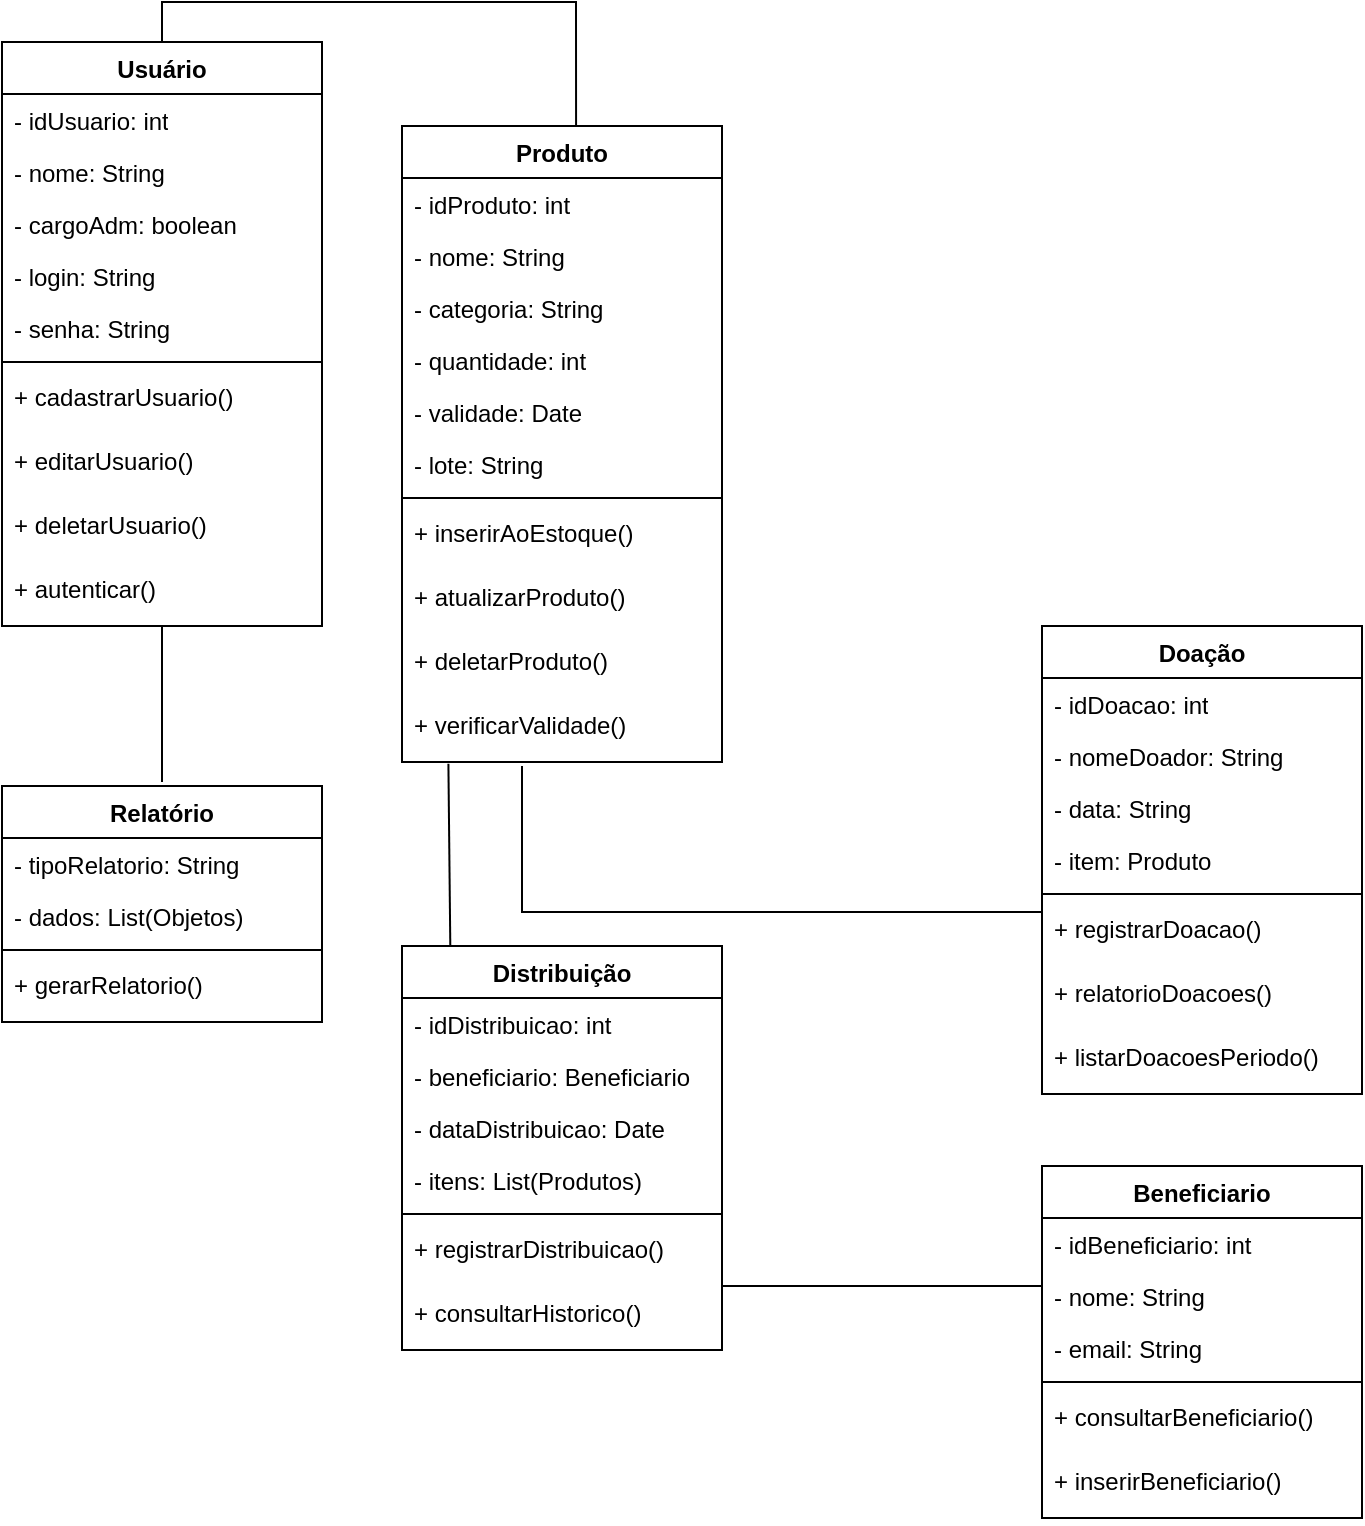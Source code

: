 <mxfile version="26.0.4">
  <diagram id="C5RBs43oDa-KdzZeNtuy" name="Page-1">
    <mxGraphModel dx="880" dy="444" grid="1" gridSize="10" guides="1" tooltips="1" connect="1" arrows="1" fold="1" page="1" pageScale="1" pageWidth="827" pageHeight="1169" math="0" shadow="0">
      <root>
        <mxCell id="WIyWlLk6GJQsqaUBKTNV-0" />
        <mxCell id="WIyWlLk6GJQsqaUBKTNV-1" parent="WIyWlLk6GJQsqaUBKTNV-0" />
        <mxCell id="WTYtpzg1ktELfPWY72pb-0" value="Produto" style="swimlane;fontStyle=1;align=center;verticalAlign=top;childLayout=stackLayout;horizontal=1;startSize=26;horizontalStack=0;resizeParent=1;resizeParentMax=0;resizeLast=0;collapsible=1;marginBottom=0;whiteSpace=wrap;html=1;" parent="WIyWlLk6GJQsqaUBKTNV-1" vertex="1">
          <mxGeometry x="294" y="102" width="160" height="318" as="geometry" />
        </mxCell>
        <mxCell id="WTYtpzg1ktELfPWY72pb-1" value="- idProduto: int" style="text;strokeColor=none;fillColor=none;align=left;verticalAlign=top;spacingLeft=4;spacingRight=4;overflow=hidden;rotatable=0;points=[[0,0.5],[1,0.5]];portConstraint=eastwest;whiteSpace=wrap;html=1;" parent="WTYtpzg1ktELfPWY72pb-0" vertex="1">
          <mxGeometry y="26" width="160" height="26" as="geometry" />
        </mxCell>
        <mxCell id="WTYtpzg1ktELfPWY72pb-11" value="- nome: String" style="text;strokeColor=none;fillColor=none;align=left;verticalAlign=top;spacingLeft=4;spacingRight=4;overflow=hidden;rotatable=0;points=[[0,0.5],[1,0.5]];portConstraint=eastwest;whiteSpace=wrap;html=1;" parent="WTYtpzg1ktELfPWY72pb-0" vertex="1">
          <mxGeometry y="52" width="160" height="26" as="geometry" />
        </mxCell>
        <mxCell id="WTYtpzg1ktELfPWY72pb-12" value="- categoria: String" style="text;strokeColor=none;fillColor=none;align=left;verticalAlign=top;spacingLeft=4;spacingRight=4;overflow=hidden;rotatable=0;points=[[0,0.5],[1,0.5]];portConstraint=eastwest;whiteSpace=wrap;html=1;" parent="WTYtpzg1ktELfPWY72pb-0" vertex="1">
          <mxGeometry y="78" width="160" height="26" as="geometry" />
        </mxCell>
        <mxCell id="WTYtpzg1ktELfPWY72pb-13" value="- quantidade: int" style="text;strokeColor=none;fillColor=none;align=left;verticalAlign=top;spacingLeft=4;spacingRight=4;overflow=hidden;rotatable=0;points=[[0,0.5],[1,0.5]];portConstraint=eastwest;whiteSpace=wrap;html=1;" parent="WTYtpzg1ktELfPWY72pb-0" vertex="1">
          <mxGeometry y="104" width="160" height="26" as="geometry" />
        </mxCell>
        <mxCell id="WTYtpzg1ktELfPWY72pb-14" value="- validade: Date" style="text;strokeColor=none;fillColor=none;align=left;verticalAlign=top;spacingLeft=4;spacingRight=4;overflow=hidden;rotatable=0;points=[[0,0.5],[1,0.5]];portConstraint=eastwest;whiteSpace=wrap;html=1;" parent="WTYtpzg1ktELfPWY72pb-0" vertex="1">
          <mxGeometry y="130" width="160" height="26" as="geometry" />
        </mxCell>
        <mxCell id="WTYtpzg1ktELfPWY72pb-15" value="- lote: String" style="text;strokeColor=none;fillColor=none;align=left;verticalAlign=top;spacingLeft=4;spacingRight=4;overflow=hidden;rotatable=0;points=[[0,0.5],[1,0.5]];portConstraint=eastwest;whiteSpace=wrap;html=1;" parent="WTYtpzg1ktELfPWY72pb-0" vertex="1">
          <mxGeometry y="156" width="160" height="26" as="geometry" />
        </mxCell>
        <mxCell id="WTYtpzg1ktELfPWY72pb-2" value="" style="line;strokeWidth=1;fillColor=none;align=left;verticalAlign=middle;spacingTop=-1;spacingLeft=3;spacingRight=3;rotatable=0;labelPosition=right;points=[];portConstraint=eastwest;strokeColor=inherit;" parent="WTYtpzg1ktELfPWY72pb-0" vertex="1">
          <mxGeometry y="182" width="160" height="8" as="geometry" />
        </mxCell>
        <mxCell id="WTYtpzg1ktELfPWY72pb-3" value="+ inserirAoEstoque()" style="text;strokeColor=none;fillColor=none;align=left;verticalAlign=top;spacingLeft=4;spacingRight=4;overflow=hidden;rotatable=0;points=[[0,0.5],[1,0.5]];portConstraint=eastwest;whiteSpace=wrap;html=1;" parent="WTYtpzg1ktELfPWY72pb-0" vertex="1">
          <mxGeometry y="190" width="160" height="32" as="geometry" />
        </mxCell>
        <mxCell id="WTYtpzg1ktELfPWY72pb-17" value="+ atualizarProduto()" style="text;strokeColor=none;fillColor=none;align=left;verticalAlign=top;spacingLeft=4;spacingRight=4;overflow=hidden;rotatable=0;points=[[0,0.5],[1,0.5]];portConstraint=eastwest;whiteSpace=wrap;html=1;" parent="WTYtpzg1ktELfPWY72pb-0" vertex="1">
          <mxGeometry y="222" width="160" height="32" as="geometry" />
        </mxCell>
        <mxCell id="WTYtpzg1ktELfPWY72pb-18" value="+ deletarProduto()" style="text;strokeColor=none;fillColor=none;align=left;verticalAlign=top;spacingLeft=4;spacingRight=4;overflow=hidden;rotatable=0;points=[[0,0.5],[1,0.5]];portConstraint=eastwest;whiteSpace=wrap;html=1;" parent="WTYtpzg1ktELfPWY72pb-0" vertex="1">
          <mxGeometry y="254" width="160" height="32" as="geometry" />
        </mxCell>
        <mxCell id="WTYtpzg1ktELfPWY72pb-20" value="+ verificarValidade()" style="text;strokeColor=none;fillColor=none;align=left;verticalAlign=top;spacingLeft=4;spacingRight=4;overflow=hidden;rotatable=0;points=[[0,0.5],[1,0.5]];portConstraint=eastwest;whiteSpace=wrap;html=1;" parent="WTYtpzg1ktELfPWY72pb-0" vertex="1">
          <mxGeometry y="286" width="160" height="32" as="geometry" />
        </mxCell>
        <mxCell id="WTYtpzg1ktELfPWY72pb-34" value="Doação" style="swimlane;fontStyle=1;align=center;verticalAlign=top;childLayout=stackLayout;horizontal=1;startSize=26;horizontalStack=0;resizeParent=1;resizeParentMax=0;resizeLast=0;collapsible=1;marginBottom=0;whiteSpace=wrap;html=1;" parent="WIyWlLk6GJQsqaUBKTNV-1" vertex="1">
          <mxGeometry x="614" y="352" width="160" height="234" as="geometry" />
        </mxCell>
        <mxCell id="WTYtpzg1ktELfPWY72pb-35" value="- idDoacao: int" style="text;strokeColor=none;fillColor=none;align=left;verticalAlign=top;spacingLeft=4;spacingRight=4;overflow=hidden;rotatable=0;points=[[0,0.5],[1,0.5]];portConstraint=eastwest;whiteSpace=wrap;html=1;" parent="WTYtpzg1ktELfPWY72pb-34" vertex="1">
          <mxGeometry y="26" width="160" height="26" as="geometry" />
        </mxCell>
        <mxCell id="WTYtpzg1ktELfPWY72pb-36" value="- nomeDoador: String" style="text;strokeColor=none;fillColor=none;align=left;verticalAlign=top;spacingLeft=4;spacingRight=4;overflow=hidden;rotatable=0;points=[[0,0.5],[1,0.5]];portConstraint=eastwest;whiteSpace=wrap;html=1;" parent="WTYtpzg1ktELfPWY72pb-34" vertex="1">
          <mxGeometry y="52" width="160" height="26" as="geometry" />
        </mxCell>
        <mxCell id="WTYtpzg1ktELfPWY72pb-37" value="- data: String" style="text;strokeColor=none;fillColor=none;align=left;verticalAlign=top;spacingLeft=4;spacingRight=4;overflow=hidden;rotatable=0;points=[[0,0.5],[1,0.5]];portConstraint=eastwest;whiteSpace=wrap;html=1;" parent="WTYtpzg1ktELfPWY72pb-34" vertex="1">
          <mxGeometry y="78" width="160" height="26" as="geometry" />
        </mxCell>
        <mxCell id="WTYtpzg1ktELfPWY72pb-38" value="- item: Produto" style="text;strokeColor=none;fillColor=none;align=left;verticalAlign=top;spacingLeft=4;spacingRight=4;overflow=hidden;rotatable=0;points=[[0,0.5],[1,0.5]];portConstraint=eastwest;whiteSpace=wrap;html=1;" parent="WTYtpzg1ktELfPWY72pb-34" vertex="1">
          <mxGeometry y="104" width="160" height="26" as="geometry" />
        </mxCell>
        <mxCell id="WTYtpzg1ktELfPWY72pb-41" value="" style="line;strokeWidth=1;fillColor=none;align=left;verticalAlign=middle;spacingTop=-1;spacingLeft=3;spacingRight=3;rotatable=0;labelPosition=right;points=[];portConstraint=eastwest;strokeColor=inherit;" parent="WTYtpzg1ktELfPWY72pb-34" vertex="1">
          <mxGeometry y="130" width="160" height="8" as="geometry" />
        </mxCell>
        <mxCell id="WTYtpzg1ktELfPWY72pb-42" value="+ registrarDoacao()" style="text;strokeColor=none;fillColor=none;align=left;verticalAlign=top;spacingLeft=4;spacingRight=4;overflow=hidden;rotatable=0;points=[[0,0.5],[1,0.5]];portConstraint=eastwest;whiteSpace=wrap;html=1;" parent="WTYtpzg1ktELfPWY72pb-34" vertex="1">
          <mxGeometry y="138" width="160" height="32" as="geometry" />
        </mxCell>
        <mxCell id="WTYtpzg1ktELfPWY72pb-43" value="+ relatorioDoacoes()" style="text;strokeColor=none;fillColor=none;align=left;verticalAlign=top;spacingLeft=4;spacingRight=4;overflow=hidden;rotatable=0;points=[[0,0.5],[1,0.5]];portConstraint=eastwest;whiteSpace=wrap;html=1;" parent="WTYtpzg1ktELfPWY72pb-34" vertex="1">
          <mxGeometry y="170" width="160" height="32" as="geometry" />
        </mxCell>
        <mxCell id="WTYtpzg1ktELfPWY72pb-44" value="+ listarDoacoesPeriodo()" style="text;strokeColor=none;fillColor=none;align=left;verticalAlign=top;spacingLeft=4;spacingRight=4;overflow=hidden;rotatable=0;points=[[0,0.5],[1,0.5]];portConstraint=eastwest;whiteSpace=wrap;html=1;" parent="WTYtpzg1ktELfPWY72pb-34" vertex="1">
          <mxGeometry y="202" width="160" height="32" as="geometry" />
        </mxCell>
        <mxCell id="WTYtpzg1ktELfPWY72pb-60" value="Distribuição" style="swimlane;fontStyle=1;align=center;verticalAlign=top;childLayout=stackLayout;horizontal=1;startSize=26;horizontalStack=0;resizeParent=1;resizeParentMax=0;resizeLast=0;collapsible=1;marginBottom=0;whiteSpace=wrap;html=1;" parent="WIyWlLk6GJQsqaUBKTNV-1" vertex="1">
          <mxGeometry x="294" y="512" width="160" height="202" as="geometry" />
        </mxCell>
        <mxCell id="WTYtpzg1ktELfPWY72pb-61" value="- idDistribuicao: int" style="text;strokeColor=none;fillColor=none;align=left;verticalAlign=top;spacingLeft=4;spacingRight=4;overflow=hidden;rotatable=0;points=[[0,0.5],[1,0.5]];portConstraint=eastwest;whiteSpace=wrap;html=1;" parent="WTYtpzg1ktELfPWY72pb-60" vertex="1">
          <mxGeometry y="26" width="160" height="26" as="geometry" />
        </mxCell>
        <mxCell id="WTYtpzg1ktELfPWY72pb-62" value="- beneficiario: Beneficiario" style="text;strokeColor=none;fillColor=none;align=left;verticalAlign=top;spacingLeft=4;spacingRight=4;overflow=hidden;rotatable=0;points=[[0,0.5],[1,0.5]];portConstraint=eastwest;whiteSpace=wrap;html=1;" parent="WTYtpzg1ktELfPWY72pb-60" vertex="1">
          <mxGeometry y="52" width="160" height="26" as="geometry" />
        </mxCell>
        <mxCell id="WTYtpzg1ktELfPWY72pb-63" value="- dataDistribuicao: Date" style="text;strokeColor=none;fillColor=none;align=left;verticalAlign=top;spacingLeft=4;spacingRight=4;overflow=hidden;rotatable=0;points=[[0,0.5],[1,0.5]];portConstraint=eastwest;whiteSpace=wrap;html=1;" parent="WTYtpzg1ktELfPWY72pb-60" vertex="1">
          <mxGeometry y="78" width="160" height="26" as="geometry" />
        </mxCell>
        <mxCell id="WTYtpzg1ktELfPWY72pb-64" value="- itens: List(Produtos)" style="text;strokeColor=none;fillColor=none;align=left;verticalAlign=top;spacingLeft=4;spacingRight=4;overflow=hidden;rotatable=0;points=[[0,0.5],[1,0.5]];portConstraint=eastwest;whiteSpace=wrap;html=1;" parent="WTYtpzg1ktELfPWY72pb-60" vertex="1">
          <mxGeometry y="104" width="160" height="26" as="geometry" />
        </mxCell>
        <mxCell id="WTYtpzg1ktELfPWY72pb-66" value="" style="line;strokeWidth=1;fillColor=none;align=left;verticalAlign=middle;spacingTop=-1;spacingLeft=3;spacingRight=3;rotatable=0;labelPosition=right;points=[];portConstraint=eastwest;strokeColor=inherit;" parent="WTYtpzg1ktELfPWY72pb-60" vertex="1">
          <mxGeometry y="130" width="160" height="8" as="geometry" />
        </mxCell>
        <mxCell id="WTYtpzg1ktELfPWY72pb-67" value="+ registrarDistribuicao()" style="text;strokeColor=none;fillColor=none;align=left;verticalAlign=top;spacingLeft=4;spacingRight=4;overflow=hidden;rotatable=0;points=[[0,0.5],[1,0.5]];portConstraint=eastwest;whiteSpace=wrap;html=1;" parent="WTYtpzg1ktELfPWY72pb-60" vertex="1">
          <mxGeometry y="138" width="160" height="32" as="geometry" />
        </mxCell>
        <mxCell id="WTYtpzg1ktELfPWY72pb-68" value="+ consultarHistorico()" style="text;strokeColor=none;fillColor=none;align=left;verticalAlign=top;spacingLeft=4;spacingRight=4;overflow=hidden;rotatable=0;points=[[0,0.5],[1,0.5]];portConstraint=eastwest;whiteSpace=wrap;html=1;" parent="WTYtpzg1ktELfPWY72pb-60" vertex="1">
          <mxGeometry y="170" width="160" height="32" as="geometry" />
        </mxCell>
        <mxCell id="WTYtpzg1ktELfPWY72pb-70" value="Beneficiario" style="swimlane;fontStyle=1;align=center;verticalAlign=top;childLayout=stackLayout;horizontal=1;startSize=26;horizontalStack=0;resizeParent=1;resizeParentMax=0;resizeLast=0;collapsible=1;marginBottom=0;whiteSpace=wrap;html=1;" parent="WIyWlLk6GJQsqaUBKTNV-1" vertex="1">
          <mxGeometry x="614" y="622" width="160" height="176" as="geometry" />
        </mxCell>
        <mxCell id="WTYtpzg1ktELfPWY72pb-71" value="- idBeneficiario: int" style="text;strokeColor=none;fillColor=none;align=left;verticalAlign=top;spacingLeft=4;spacingRight=4;overflow=hidden;rotatable=0;points=[[0,0.5],[1,0.5]];portConstraint=eastwest;whiteSpace=wrap;html=1;" parent="WTYtpzg1ktELfPWY72pb-70" vertex="1">
          <mxGeometry y="26" width="160" height="26" as="geometry" />
        </mxCell>
        <mxCell id="WTYtpzg1ktELfPWY72pb-72" value="- nome: String" style="text;strokeColor=none;fillColor=none;align=left;verticalAlign=top;spacingLeft=4;spacingRight=4;overflow=hidden;rotatable=0;points=[[0,0.5],[1,0.5]];portConstraint=eastwest;whiteSpace=wrap;html=1;" parent="WTYtpzg1ktELfPWY72pb-70" vertex="1">
          <mxGeometry y="52" width="160" height="26" as="geometry" />
        </mxCell>
        <mxCell id="WTYtpzg1ktELfPWY72pb-73" value="- email: String" style="text;strokeColor=none;fillColor=none;align=left;verticalAlign=top;spacingLeft=4;spacingRight=4;overflow=hidden;rotatable=0;points=[[0,0.5],[1,0.5]];portConstraint=eastwest;whiteSpace=wrap;html=1;" parent="WTYtpzg1ktELfPWY72pb-70" vertex="1">
          <mxGeometry y="78" width="160" height="26" as="geometry" />
        </mxCell>
        <mxCell id="WTYtpzg1ktELfPWY72pb-75" value="" style="line;strokeWidth=1;fillColor=none;align=left;verticalAlign=middle;spacingTop=-1;spacingLeft=3;spacingRight=3;rotatable=0;labelPosition=right;points=[];portConstraint=eastwest;strokeColor=inherit;" parent="WTYtpzg1ktELfPWY72pb-70" vertex="1">
          <mxGeometry y="104" width="160" height="8" as="geometry" />
        </mxCell>
        <mxCell id="WTYtpzg1ktELfPWY72pb-77" value="+ consultarBeneficiario()" style="text;strokeColor=none;fillColor=none;align=left;verticalAlign=top;spacingLeft=4;spacingRight=4;overflow=hidden;rotatable=0;points=[[0,0.5],[1,0.5]];portConstraint=eastwest;whiteSpace=wrap;html=1;" parent="WTYtpzg1ktELfPWY72pb-70" vertex="1">
          <mxGeometry y="112" width="160" height="32" as="geometry" />
        </mxCell>
        <mxCell id="trtdlug6XivxHlXRqeaZ-1" value="+ inserirBeneficiario()" style="text;strokeColor=none;fillColor=none;align=left;verticalAlign=top;spacingLeft=4;spacingRight=4;overflow=hidden;rotatable=0;points=[[0,0.5],[1,0.5]];portConstraint=eastwest;whiteSpace=wrap;html=1;" vertex="1" parent="WTYtpzg1ktELfPWY72pb-70">
          <mxGeometry y="144" width="160" height="32" as="geometry" />
        </mxCell>
        <mxCell id="WTYtpzg1ktELfPWY72pb-112" style="edgeStyle=orthogonalEdgeStyle;rounded=0;orthogonalLoop=1;jettySize=auto;html=1;endArrow=none;endFill=0;" parent="WIyWlLk6GJQsqaUBKTNV-1" source="WTYtpzg1ktELfPWY72pb-78" edge="1">
          <mxGeometry relative="1" as="geometry">
            <mxPoint x="174.0" y="430" as="targetPoint" />
          </mxGeometry>
        </mxCell>
        <mxCell id="WTYtpzg1ktELfPWY72pb-78" value="Usuário" style="swimlane;fontStyle=1;align=center;verticalAlign=top;childLayout=stackLayout;horizontal=1;startSize=26;horizontalStack=0;resizeParent=1;resizeParentMax=0;resizeLast=0;collapsible=1;marginBottom=0;whiteSpace=wrap;html=1;" parent="WIyWlLk6GJQsqaUBKTNV-1" vertex="1">
          <mxGeometry x="94" y="60" width="160" height="292" as="geometry" />
        </mxCell>
        <mxCell id="WTYtpzg1ktELfPWY72pb-79" value="- idUsuario: int" style="text;strokeColor=none;fillColor=none;align=left;verticalAlign=top;spacingLeft=4;spacingRight=4;overflow=hidden;rotatable=0;points=[[0,0.5],[1,0.5]];portConstraint=eastwest;whiteSpace=wrap;html=1;" parent="WTYtpzg1ktELfPWY72pb-78" vertex="1">
          <mxGeometry y="26" width="160" height="26" as="geometry" />
        </mxCell>
        <mxCell id="WTYtpzg1ktELfPWY72pb-80" value="- nome: String" style="text;strokeColor=none;fillColor=none;align=left;verticalAlign=top;spacingLeft=4;spacingRight=4;overflow=hidden;rotatable=0;points=[[0,0.5],[1,0.5]];portConstraint=eastwest;whiteSpace=wrap;html=1;" parent="WTYtpzg1ktELfPWY72pb-78" vertex="1">
          <mxGeometry y="52" width="160" height="26" as="geometry" />
        </mxCell>
        <mxCell id="WTYtpzg1ktELfPWY72pb-81" value="- cargoAdm: boolean" style="text;strokeColor=none;fillColor=none;align=left;verticalAlign=top;spacingLeft=4;spacingRight=4;overflow=hidden;rotatable=0;points=[[0,0.5],[1,0.5]];portConstraint=eastwest;whiteSpace=wrap;html=1;" parent="WTYtpzg1ktELfPWY72pb-78" vertex="1">
          <mxGeometry y="78" width="160" height="26" as="geometry" />
        </mxCell>
        <mxCell id="WTYtpzg1ktELfPWY72pb-82" value="- login: String" style="text;strokeColor=none;fillColor=none;align=left;verticalAlign=top;spacingLeft=4;spacingRight=4;overflow=hidden;rotatable=0;points=[[0,0.5],[1,0.5]];portConstraint=eastwest;whiteSpace=wrap;html=1;" parent="WTYtpzg1ktELfPWY72pb-78" vertex="1">
          <mxGeometry y="104" width="160" height="26" as="geometry" />
        </mxCell>
        <mxCell id="WTYtpzg1ktELfPWY72pb-83" value="- senha: String" style="text;strokeColor=none;fillColor=none;align=left;verticalAlign=top;spacingLeft=4;spacingRight=4;overflow=hidden;rotatable=0;points=[[0,0.5],[1,0.5]];portConstraint=eastwest;whiteSpace=wrap;html=1;" parent="WTYtpzg1ktELfPWY72pb-78" vertex="1">
          <mxGeometry y="130" width="160" height="26" as="geometry" />
        </mxCell>
        <mxCell id="WTYtpzg1ktELfPWY72pb-85" value="" style="line;strokeWidth=1;fillColor=none;align=left;verticalAlign=middle;spacingTop=-1;spacingLeft=3;spacingRight=3;rotatable=0;labelPosition=right;points=[];portConstraint=eastwest;strokeColor=inherit;" parent="WTYtpzg1ktELfPWY72pb-78" vertex="1">
          <mxGeometry y="156" width="160" height="8" as="geometry" />
        </mxCell>
        <mxCell id="WTYtpzg1ktELfPWY72pb-86" value="+ cadastrarUsuario()" style="text;strokeColor=none;fillColor=none;align=left;verticalAlign=top;spacingLeft=4;spacingRight=4;overflow=hidden;rotatable=0;points=[[0,0.5],[1,0.5]];portConstraint=eastwest;whiteSpace=wrap;html=1;" parent="WTYtpzg1ktELfPWY72pb-78" vertex="1">
          <mxGeometry y="164" width="160" height="32" as="geometry" />
        </mxCell>
        <mxCell id="WTYtpzg1ktELfPWY72pb-87" value="+ editarUsuario()" style="text;strokeColor=none;fillColor=none;align=left;verticalAlign=top;spacingLeft=4;spacingRight=4;overflow=hidden;rotatable=0;points=[[0,0.5],[1,0.5]];portConstraint=eastwest;whiteSpace=wrap;html=1;" parent="WTYtpzg1ktELfPWY72pb-78" vertex="1">
          <mxGeometry y="196" width="160" height="32" as="geometry" />
        </mxCell>
        <mxCell id="WTYtpzg1ktELfPWY72pb-88" value="+ deletarUsuario()" style="text;strokeColor=none;fillColor=none;align=left;verticalAlign=top;spacingLeft=4;spacingRight=4;overflow=hidden;rotatable=0;points=[[0,0.5],[1,0.5]];portConstraint=eastwest;whiteSpace=wrap;html=1;" parent="WTYtpzg1ktELfPWY72pb-78" vertex="1">
          <mxGeometry y="228" width="160" height="32" as="geometry" />
        </mxCell>
        <mxCell id="WTYtpzg1ktELfPWY72pb-89" value="+ autenticar()" style="text;strokeColor=none;fillColor=none;align=left;verticalAlign=top;spacingLeft=4;spacingRight=4;overflow=hidden;rotatable=0;points=[[0,0.5],[1,0.5]];portConstraint=eastwest;whiteSpace=wrap;html=1;" parent="WTYtpzg1ktELfPWY72pb-78" vertex="1">
          <mxGeometry y="260" width="160" height="32" as="geometry" />
        </mxCell>
        <mxCell id="WTYtpzg1ktELfPWY72pb-90" value="Relatório" style="swimlane;fontStyle=1;align=center;verticalAlign=top;childLayout=stackLayout;horizontal=1;startSize=26;horizontalStack=0;resizeParent=1;resizeParentMax=0;resizeLast=0;collapsible=1;marginBottom=0;whiteSpace=wrap;html=1;" parent="WIyWlLk6GJQsqaUBKTNV-1" vertex="1">
          <mxGeometry x="94" y="432" width="160" height="118" as="geometry" />
        </mxCell>
        <mxCell id="WTYtpzg1ktELfPWY72pb-91" value="- tipoRelatorio: String" style="text;strokeColor=none;fillColor=none;align=left;verticalAlign=top;spacingLeft=4;spacingRight=4;overflow=hidden;rotatable=0;points=[[0,0.5],[1,0.5]];portConstraint=eastwest;whiteSpace=wrap;html=1;" parent="WTYtpzg1ktELfPWY72pb-90" vertex="1">
          <mxGeometry y="26" width="160" height="26" as="geometry" />
        </mxCell>
        <mxCell id="WTYtpzg1ktELfPWY72pb-92" value="- dados: List(Objetos)" style="text;strokeColor=none;fillColor=none;align=left;verticalAlign=top;spacingLeft=4;spacingRight=4;overflow=hidden;rotatable=0;points=[[0,0.5],[1,0.5]];portConstraint=eastwest;whiteSpace=wrap;html=1;" parent="WTYtpzg1ktELfPWY72pb-90" vertex="1">
          <mxGeometry y="52" width="160" height="26" as="geometry" />
        </mxCell>
        <mxCell id="WTYtpzg1ktELfPWY72pb-96" value="" style="line;strokeWidth=1;fillColor=none;align=left;verticalAlign=middle;spacingTop=-1;spacingLeft=3;spacingRight=3;rotatable=0;labelPosition=right;points=[];portConstraint=eastwest;strokeColor=inherit;" parent="WTYtpzg1ktELfPWY72pb-90" vertex="1">
          <mxGeometry y="78" width="160" height="8" as="geometry" />
        </mxCell>
        <mxCell id="WTYtpzg1ktELfPWY72pb-97" value="+ gerarRelatorio()" style="text;strokeColor=none;fillColor=none;align=left;verticalAlign=top;spacingLeft=4;spacingRight=4;overflow=hidden;rotatable=0;points=[[0,0.5],[1,0.5]];portConstraint=eastwest;whiteSpace=wrap;html=1;" parent="WTYtpzg1ktELfPWY72pb-90" vertex="1">
          <mxGeometry y="86" width="160" height="32" as="geometry" />
        </mxCell>
        <mxCell id="WTYtpzg1ktELfPWY72pb-106" value="" style="endArrow=none;endFill=0;endSize=12;html=1;rounded=0;exitX=0;exitY=0.5;exitDx=0;exitDy=0;edgeStyle=orthogonalEdgeStyle;entryX=0.375;entryY=1.063;entryDx=0;entryDy=0;entryPerimeter=0;" parent="WIyWlLk6GJQsqaUBKTNV-1" target="WTYtpzg1ktELfPWY72pb-20" edge="1">
          <mxGeometry width="160" relative="1" as="geometry">
            <mxPoint x="614" y="495" as="sourcePoint" />
            <mxPoint x="354" y="495" as="targetPoint" />
            <Array as="points">
              <mxPoint x="354" y="495" />
            </Array>
          </mxGeometry>
        </mxCell>
        <mxCell id="WTYtpzg1ktELfPWY72pb-107" value="" style="endArrow=none;endFill=0;endSize=12;html=1;rounded=0;exitX=0.151;exitY=0.001;exitDx=0;exitDy=0;exitPerimeter=0;entryX=0.145;entryY=1.027;entryDx=0;entryDy=0;entryPerimeter=0;" parent="WIyWlLk6GJQsqaUBKTNV-1" source="WTYtpzg1ktELfPWY72pb-60" target="WTYtpzg1ktELfPWY72pb-20" edge="1">
          <mxGeometry width="160" relative="1" as="geometry">
            <mxPoint x="584" y="362" as="sourcePoint" />
            <mxPoint x="314" y="432" as="targetPoint" />
          </mxGeometry>
        </mxCell>
        <mxCell id="WTYtpzg1ktELfPWY72pb-108" value="" style="endArrow=none;endFill=0;endSize=12;html=1;rounded=0;exitX=1;exitY=0.001;exitDx=0;exitDy=0;exitPerimeter=0;entryX=0;entryY=0.308;entryDx=0;entryDy=0;entryPerimeter=0;" parent="WIyWlLk6GJQsqaUBKTNV-1" source="WTYtpzg1ktELfPWY72pb-68" target="WTYtpzg1ktELfPWY72pb-72" edge="1">
          <mxGeometry width="160" relative="1" as="geometry">
            <mxPoint x="464" y="682" as="sourcePoint" />
            <mxPoint x="604" y="682" as="targetPoint" />
          </mxGeometry>
        </mxCell>
        <mxCell id="trtdlug6XivxHlXRqeaZ-2" style="edgeStyle=orthogonalEdgeStyle;rounded=0;orthogonalLoop=1;jettySize=auto;html=1;exitX=0.5;exitY=0;exitDx=0;exitDy=0;entryX=0.544;entryY=0;entryDx=0;entryDy=0;entryPerimeter=0;endArrow=none;endFill=0;" edge="1" parent="WIyWlLk6GJQsqaUBKTNV-1" source="WTYtpzg1ktELfPWY72pb-78" target="WTYtpzg1ktELfPWY72pb-0">
          <mxGeometry relative="1" as="geometry" />
        </mxCell>
      </root>
    </mxGraphModel>
  </diagram>
</mxfile>
